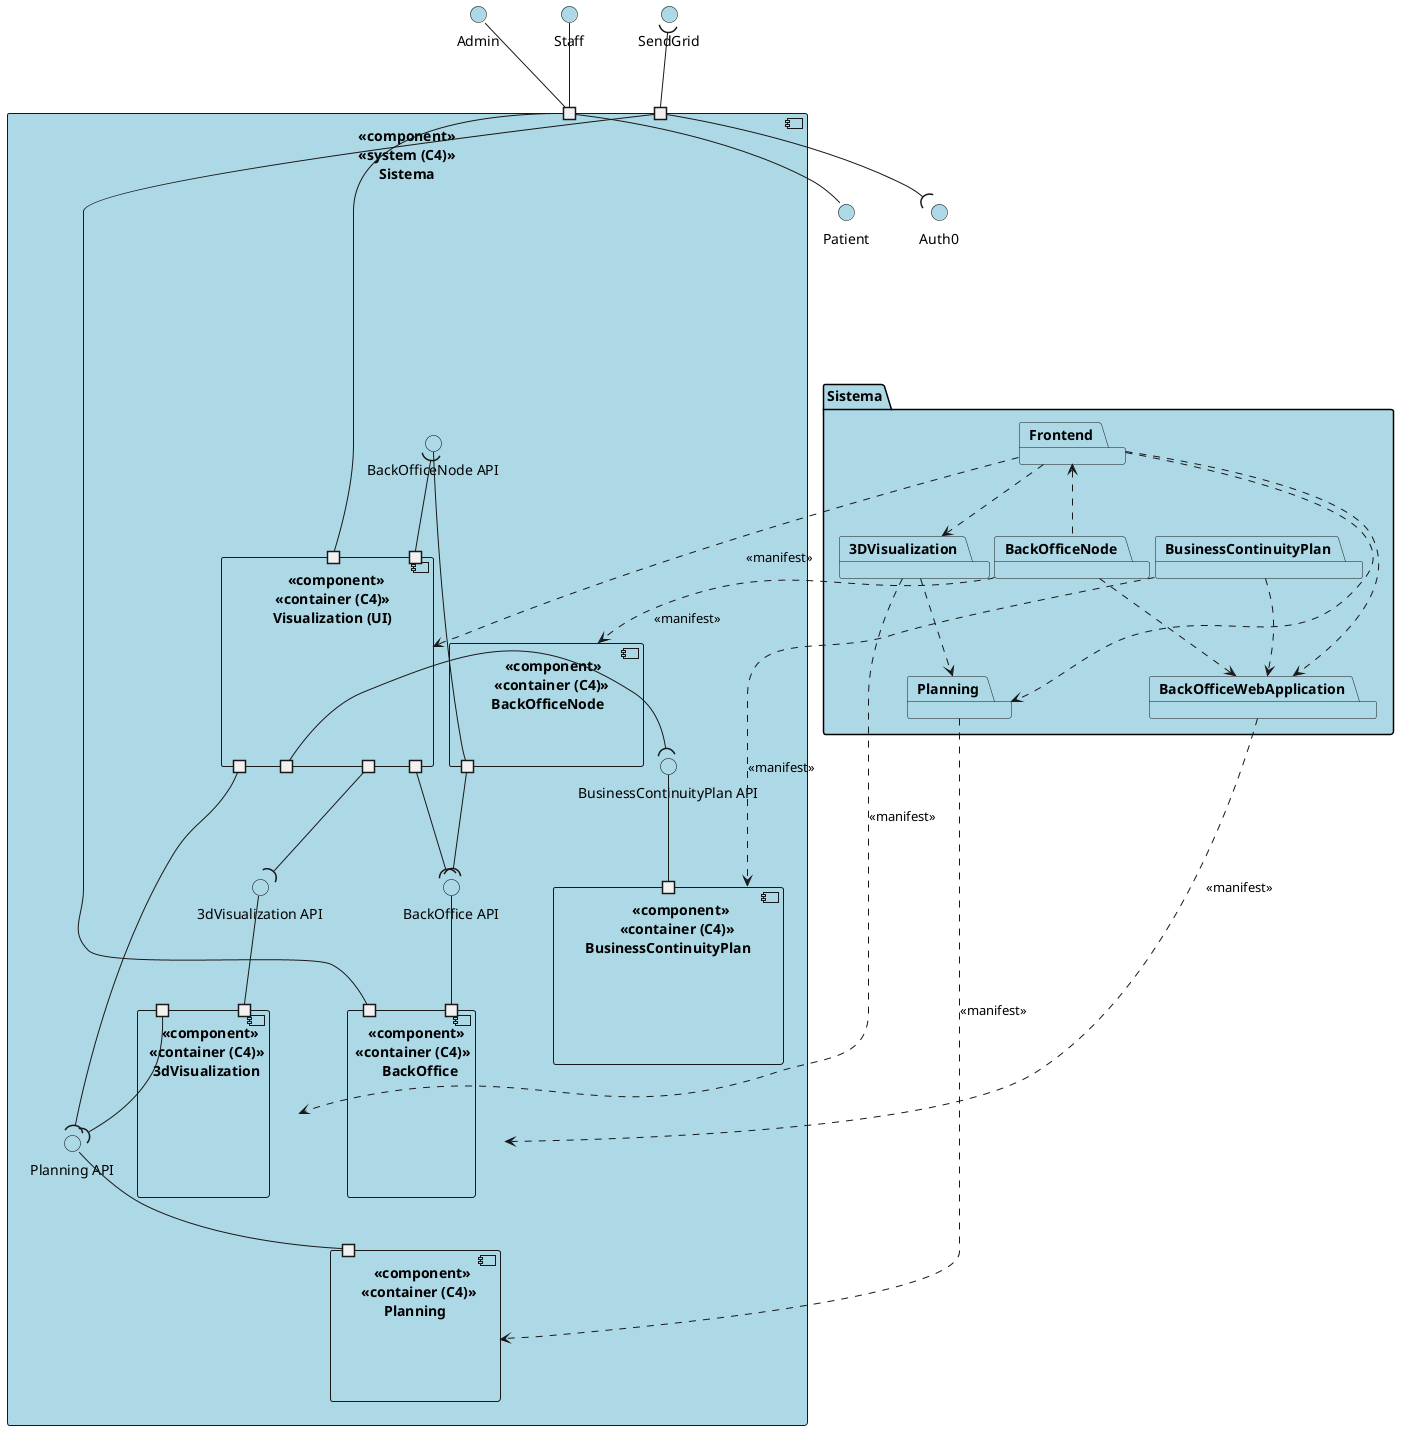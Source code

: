 @startuml 

top to bottom direction

skinparam package {
    BackgroundColor #ADD8E6
}

package "Sistema" {
    package BackOfficeWebApplication
    package Planning
    package 3DVisualization
    package BusinessContinuityPlan
    package Frontend
    package BackOfficeNode
}


Frontend ..> 3DVisualization
Frontend ..> BackOfficeWebApplication
BusinessContinuityPlan ..> BackOfficeWebApplication
3DVisualization ..> Planning
Frontend ..> Planning
Frontend <.. BackOfficeNode
BackOfficeNode ..> BackOfficeWebApplication


top to bottom direction

skinparam port {
  BackgroundColor #ADD8E6
}

skinparam component {
  BackgroundColor #ADD8E6
}

skinparam interface {
  BackgroundColor #ADD8E6
  BorderColor black
}

component "<<component>>\n<<system (C4)>>\nSistema" as comp {
    port " " as P1
    port " " as P13
    component "    <<component>>\n  <<container (C4)>>\nPlanning" as plan {
    port " " as P9
    }
    component "   <<component>>\n <<container (C4)>>\n     BackOffice" as ba{
    port " " as P10
    port " " as P12
    
    }    
    component "    <<component>>\n  <<container (C4)>>\n  3dVisualization" as 3d{
    port " " as P6
    port " " as P7
    }
    component "       <<component>>\n     <<container (C4)>>\nBusinessContinuityPlan" as bcp{
    port " " as P8
    }
    component "     <<component>>\n   <<container (C4)>>\n   Visualization (UI)" as fe{
    portout " " as P2
    portout " " as P3
    portout " " as P4
    portout " " as P5
    portin " " as P11
    portin " " as P15
    }
    component "    <<component>>\n   <<container (C4)>>\n BackOfficeNode" as node1 {
        portout " " as P14
}
    

"Planning API" -- P9 
"BackOffice API" -- P10
"3dVisualization API" -- P7
"BusinessContinuityPlan API" -- P8

"BackOfficeNode API" -- P14
"BackOfficeNode API" )-- P15

P14 --( "BackOffice API"

P5 --( "BackOffice API"
P4 --( "Planning API"
P3 --( "3dVisualization API"
P2 -( "BusinessContinuityPlan API"

P6 --( "Planning API"


P11 -- P1
}

"Auth0" )-up- P13
"Patient" -up- P1
"Staff" -- P1
"Admin" -- P1
"SendGrid" )-- P13
P13 -- P12

Frontend ..> fe : <<manifest>>
Planning ..> plan : <<manifest>> 
3DVisualization ..> 3d : <<manifest>>
BackOfficeWebApplication ..> ba : <<manifest>>
BusinessContinuityPlan ..> bcp : <<manifest>>
BackOfficeNode ..> node1 : <<manifest>>





@enduml